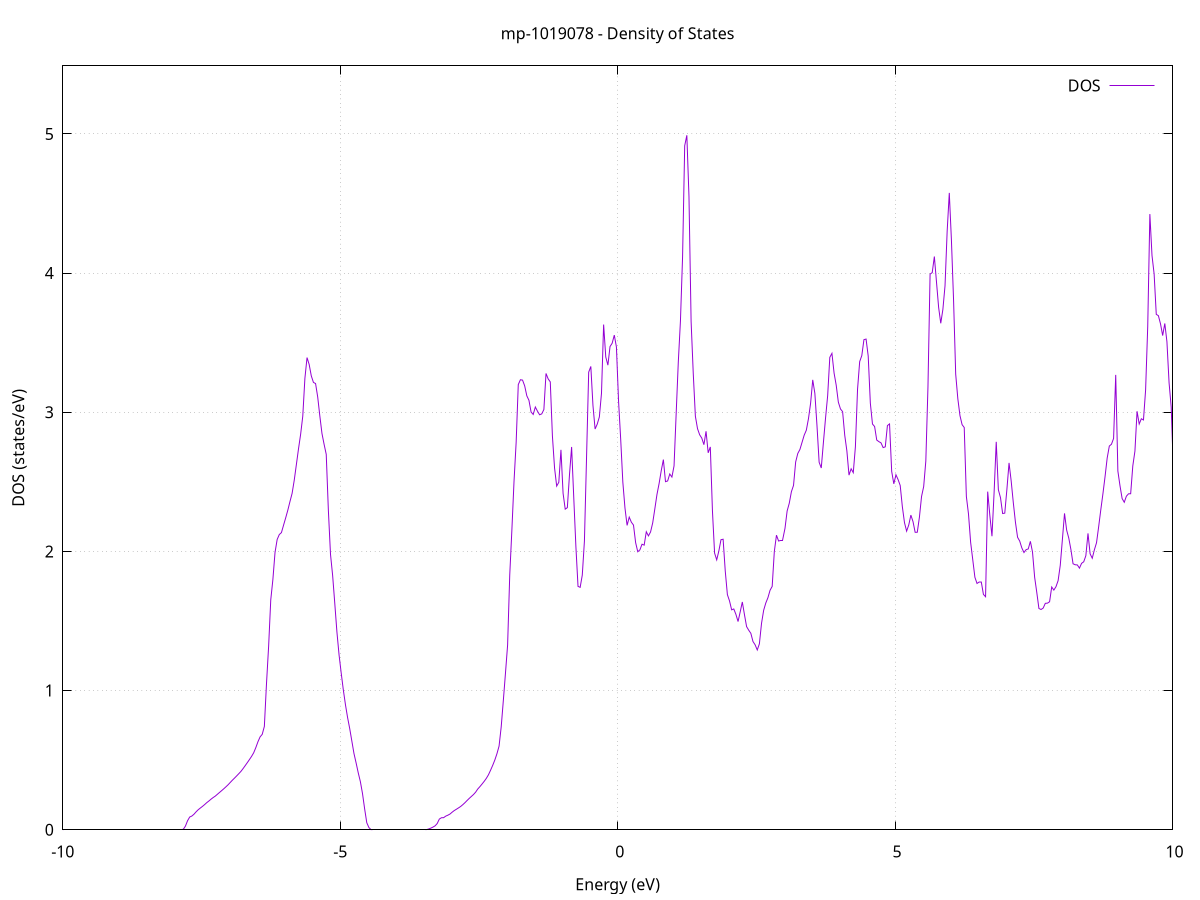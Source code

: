 set title 'mp-1019078 - Density of States'
set xlabel 'Energy (eV)'
set ylabel 'DOS (states/eV)'
set grid
set xrange [-10:10]
set yrange [0:5.489]
set xzeroaxis lt -1
set terminal png size 800,600
set output 'mp-1019078_dos_gnuplot.png'
plot '-' using 1:2 with lines title 'DOS'
-39.016600 0.000000
-38.978100 0.000000
-38.939700 0.000000
-38.901200 0.000000
-38.862800 0.000000
-38.824300 0.000000
-38.785900 0.000000
-38.747400 0.000000
-38.708900 0.000000
-38.670500 0.000000
-38.632000 0.000000
-38.593600 0.000000
-38.555100 0.000000
-38.516700 0.000000
-38.478200 0.000000
-38.439700 0.000000
-38.401300 0.000000
-38.362800 0.000000
-38.324400 0.000000
-38.285900 0.000000
-38.247500 0.000000
-38.209000 0.000000
-38.170600 0.000000
-38.132100 0.000000
-38.093600 0.000000
-38.055200 0.000000
-38.016700 0.000000
-37.978300 0.000000
-37.939800 0.000000
-37.901400 0.000000
-37.862900 0.000000
-37.824400 0.000000
-37.786000 0.000000
-37.747500 0.000000
-37.709100 0.000000
-37.670600 0.000000
-37.632200 0.000000
-37.593700 0.000000
-37.555300 0.000000
-37.516800 0.000000
-37.478300 0.000000
-37.439900 0.000000
-37.401400 0.000000
-37.363000 0.000000
-37.324500 0.000000
-37.286100 0.000000
-37.247600 0.000000
-37.209100 0.000000
-37.170700 0.000000
-37.132200 0.000000
-37.093800 0.000000
-37.055300 0.000000
-37.016900 0.000000
-36.978400 0.000000
-36.940000 0.000000
-36.901500 0.000000
-36.863000 0.000000
-36.824600 0.000000
-36.786100 0.000000
-36.747700 0.000000
-36.709200 0.000000
-36.670800 0.000000
-36.632300 0.000000
-36.593800 0.000000
-36.555400 0.000000
-36.516900 0.000000
-36.478500 0.000000
-36.440000 0.000000
-36.401600 0.000000
-36.363100 0.000000
-36.324700 0.000000
-36.286200 0.000000
-36.247700 0.000000
-36.209300 0.000000
-36.170800 0.000000
-36.132400 0.000000
-36.093900 0.000000
-36.055500 0.000000
-36.017000 0.000000
-35.978500 0.000000
-35.940100 0.000000
-35.901600 0.000000
-35.863200 0.000000
-35.824700 0.000000
-35.786300 0.000000
-35.747800 0.000000
-35.709400 0.000000
-35.670900 0.000000
-35.632400 0.000000
-35.594000 0.000000
-35.555500 0.000000
-35.517100 1.167800
-35.478600 4.631100
-35.440200 15.403800
-35.401700 17.526200
-35.363200 10.369300
-35.324800 12.821000
-35.286300 8.802500
-35.247900 8.371400
-35.209400 8.115100
-35.171000 8.609400
-35.132500 8.762500
-35.094100 10.106700
-35.055600 11.524200
-35.017100 7.815700
-34.978700 10.303500
-34.940200 16.004200
-34.901800 16.980800
-34.863300 22.897100
-34.824900 33.639200
-34.786400 31.473200
-34.747900 0.000000
-34.709500 0.000000
-34.671000 0.000000
-34.632600 0.000000
-34.594100 0.000000
-34.555700 0.000000
-34.517200 0.000000
-34.478800 0.000000
-34.440300 0.000000
-34.401800 0.000000
-34.363400 0.000000
-34.324900 0.000000
-34.286500 0.000000
-34.248000 0.000000
-34.209600 0.000000
-34.171100 0.000000
-34.132600 0.000000
-34.094200 0.000000
-34.055700 0.000000
-34.017300 0.000000
-33.978800 0.000000
-33.940400 0.000000
-33.901900 0.000000
-33.863500 0.000000
-33.825000 0.000000
-33.786500 0.000000
-33.748100 0.000000
-33.709600 0.000000
-33.671200 0.000000
-33.632700 0.000000
-33.594300 0.000000
-33.555800 0.000000
-33.517300 0.000000
-33.478900 0.000000
-33.440400 0.000000
-33.402000 0.000000
-33.363500 0.000000
-33.325100 0.000000
-33.286600 0.000000
-33.248200 0.000000
-33.209700 0.000000
-33.171200 0.000000
-33.132800 0.000000
-33.094300 0.000000
-33.055900 0.000000
-33.017400 0.000000
-32.979000 0.000000
-32.940500 0.000000
-32.902000 0.000000
-32.863600 0.000000
-32.825100 0.000000
-32.786700 0.000000
-32.748200 0.000000
-32.709800 0.000000
-32.671300 0.000000
-32.632900 0.000000
-32.594400 0.000000
-32.555900 0.000000
-32.517500 0.000000
-32.479000 0.000000
-32.440600 0.000000
-32.402100 0.000000
-32.363700 0.000000
-32.325200 0.000000
-32.286700 0.000000
-32.248300 0.000000
-32.209800 0.000000
-32.171400 0.000000
-32.132900 0.000000
-32.094500 0.000000
-32.056000 0.000000
-32.017600 0.000000
-31.979100 0.000000
-31.940600 0.000000
-31.902200 0.000000
-31.863700 0.000000
-31.825300 0.000000
-31.786800 0.000000
-31.748400 0.000000
-31.709900 0.000000
-31.671400 0.000000
-31.633000 0.000000
-31.594500 0.000000
-31.556100 0.000000
-31.517600 0.000000
-31.479200 0.000000
-31.440700 0.000000
-31.402300 0.000000
-31.363800 0.000000
-31.325300 0.000000
-31.286900 0.000000
-31.248400 0.000000
-31.210000 0.000000
-31.171500 0.000000
-31.133100 0.000000
-31.094600 0.000000
-31.056100 0.000000
-31.017700 0.000000
-30.979200 0.000000
-30.940800 0.000000
-30.902300 0.000000
-30.863900 0.000000
-30.825400 0.000000
-30.787000 0.000000
-30.748500 0.000000
-30.710000 0.000000
-30.671600 0.000000
-30.633100 0.000000
-30.594700 0.000000
-30.556200 0.000000
-30.517800 0.000000
-30.479300 0.000000
-30.440800 0.000000
-30.402400 0.000000
-30.363900 0.000000
-30.325500 0.000000
-30.287000 0.000000
-30.248600 0.000000
-30.210100 0.000000
-30.171700 0.000000
-30.133200 0.000000
-30.094700 0.000000
-30.056300 0.000000
-30.017800 0.000000
-29.979400 0.000000
-29.940900 0.000000
-29.902500 0.000000
-29.864000 0.000000
-29.825500 0.000000
-29.787100 0.000000
-29.748600 0.000000
-29.710200 0.000000
-29.671700 0.000000
-29.633300 0.000000
-29.594800 0.000000
-29.556400 0.000000
-29.517900 0.000000
-29.479400 0.000000
-29.441000 0.000000
-29.402500 0.000000
-29.364100 0.000000
-29.325600 0.000000
-29.287200 0.000000
-29.248700 0.000000
-29.210200 0.000000
-29.171800 0.000000
-29.133300 0.000000
-29.094900 0.000000
-29.056400 0.000000
-29.018000 0.000000
-28.979500 0.000000
-28.941100 0.000000
-28.902600 0.000000
-28.864100 0.000000
-28.825700 0.000000
-28.787200 0.000000
-28.748800 0.000000
-28.710300 0.000000
-28.671900 0.000000
-28.633400 0.000000
-28.594900 0.000000
-28.556500 0.000000
-28.518000 0.000000
-28.479600 0.000000
-28.441100 0.000000
-28.402700 0.000000
-28.364200 0.000000
-28.325800 0.000000
-28.287300 0.000000
-28.248800 0.000000
-28.210400 0.000000
-28.171900 0.000000
-28.133500 0.000000
-28.095000 0.000000
-28.056600 0.000000
-28.018100 0.000000
-27.979600 0.000000
-27.941200 0.000000
-27.902700 0.000000
-27.864300 0.000000
-27.825800 0.000000
-27.787400 0.000000
-27.748900 0.000000
-27.710500 0.000000
-27.672000 0.000000
-27.633500 0.000000
-27.595100 0.000000
-27.556600 0.000000
-27.518200 0.000000
-27.479700 0.000000
-27.441300 0.000000
-27.402800 0.000000
-27.364300 0.000000
-27.325900 0.000000
-27.287400 0.000000
-27.249000 0.000000
-27.210500 0.000000
-27.172100 0.000000
-27.133600 0.000000
-27.095200 0.000000
-27.056700 0.000000
-27.018200 0.000000
-26.979800 0.000000
-26.941300 0.000000
-26.902900 0.000000
-26.864400 0.000000
-26.826000 0.000000
-26.787500 0.000000
-26.749000 0.000000
-26.710600 0.000000
-26.672100 0.000000
-26.633700 0.000000
-26.595200 0.000000
-26.556800 0.000000
-26.518300 0.000000
-26.479900 0.000000
-26.441400 0.000000
-26.402900 0.000000
-26.364500 0.000000
-26.326000 0.000000
-26.287600 0.000000
-26.249100 0.000000
-26.210700 0.000000
-26.172200 0.000000
-26.133700 0.000000
-26.095300 0.000000
-26.056800 0.000000
-26.018400 0.000000
-25.979900 0.000000
-25.941500 0.000000
-25.903000 0.000000
-25.864600 0.000000
-25.826100 0.000000
-25.787600 0.000000
-25.749200 0.000000
-25.710700 0.000000
-25.672300 0.000000
-25.633800 0.000000
-25.595400 0.000000
-25.556900 0.000000
-25.518400 0.000000
-25.480000 0.000000
-25.441500 0.000000
-25.403100 0.000000
-25.364600 0.000000
-25.326200 0.000000
-25.287700 0.000000
-25.249300 0.000000
-25.210800 0.000000
-25.172300 0.000000
-25.133900 0.000000
-25.095400 0.000000
-25.057000 0.000000
-25.018500 0.000000
-24.980100 0.000000
-24.941600 0.000000
-24.903100 0.000000
-24.864700 0.000000
-24.826200 0.000000
-24.787800 0.000000
-24.749300 0.000000
-24.710900 0.000000
-24.672400 0.000000
-24.634000 0.000000
-24.595500 0.000000
-24.557000 0.000000
-24.518600 0.000000
-24.480100 0.000000
-24.441700 0.000000
-24.403200 0.000000
-24.364800 0.000000
-24.326300 0.000000
-24.287800 0.000000
-24.249400 0.000000
-24.210900 0.000000
-24.172500 0.000000
-24.134000 0.000000
-24.095600 0.000000
-24.057100 0.000000
-24.018700 0.000000
-23.980200 0.000000
-23.941700 0.000000
-23.903300 0.000000
-23.864800 0.000000
-23.826400 0.000000
-23.787900 0.000000
-23.749500 0.000000
-23.711000 0.000000
-23.672500 0.000000
-23.634100 0.000000
-23.595600 0.000000
-23.557200 0.000000
-23.518700 0.000000
-23.480300 0.000000
-23.441800 0.000000
-23.403400 0.000000
-23.364900 0.000000
-23.326400 0.000000
-23.288000 0.000000
-23.249500 0.000000
-23.211100 0.000000
-23.172600 0.000000
-23.134200 0.000000
-23.095700 0.000000
-23.057200 0.000000
-23.018800 0.000000
-22.980300 0.000000
-22.941900 0.000000
-22.903400 0.000000
-22.865000 0.000000
-22.826500 0.000000
-22.788100 0.000000
-22.749600 0.000000
-22.711100 0.000000
-22.672700 0.000000
-22.634200 0.000000
-22.595800 0.000000
-22.557300 0.000000
-22.518900 0.000000
-22.480400 0.000000
-22.441900 0.000000
-22.403500 0.000000
-22.365000 0.000000
-22.326600 0.000000
-22.288100 0.000000
-22.249700 0.000000
-22.211200 0.000000
-22.172800 0.000000
-22.134300 0.000000
-22.095800 0.000000
-22.057400 0.000000
-22.018900 0.000000
-21.980500 0.000000
-21.942000 0.000000
-21.903600 0.000000
-21.865100 0.000000
-21.826600 0.000000
-21.788200 0.000000
-21.749700 0.000000
-21.711300 0.000000
-21.672800 0.000000
-21.634400 0.000000
-21.595900 0.000000
-21.557500 0.000000
-21.519000 0.000000
-21.480500 0.000000
-21.442100 0.000000
-21.403600 0.000000
-21.365200 0.000000
-21.326700 0.000000
-21.288300 0.000000
-21.249800 0.000000
-21.211300 0.000000
-21.172900 0.000000
-21.134400 0.000000
-21.096000 0.000000
-21.057500 0.000000
-21.019100 0.000000
-20.980600 0.000000
-20.942200 0.000000
-20.903700 0.000000
-20.865200 0.000000
-20.826800 0.000000
-20.788300 0.000000
-20.749900 0.000000
-20.711400 0.000000
-20.673000 0.000000
-20.634500 0.000000
-20.596000 0.000000
-20.557600 0.000000
-20.519100 0.000000
-20.480700 0.000000
-20.442200 0.000000
-20.403800 0.000000
-20.365300 0.000000
-20.326900 0.000000
-20.288400 0.000000
-20.249900 0.000000
-20.211500 0.000000
-20.173000 0.000000
-20.134600 0.000000
-20.096100 0.000000
-20.057700 0.000000
-20.019200 0.000000
-19.980700 0.000000
-19.942300 0.000000
-19.903800 0.000000
-19.865400 0.000000
-19.826900 0.000000
-19.788500 0.000000
-19.750000 0.000000
-19.711600 0.000000
-19.673100 0.000000
-19.634600 0.000000
-19.596200 0.000000
-19.557700 0.000000
-19.519300 0.000000
-19.480800 0.000000
-19.442400 0.000000
-19.403900 0.000000
-19.365400 0.000000
-19.327000 0.000000
-19.288500 0.000000
-19.250100 0.000000
-19.211600 0.000000
-19.173200 0.000000
-19.134700 0.000000
-19.096300 0.000000
-19.057800 0.000000
-19.019300 0.000000
-18.980900 0.000000
-18.942400 0.000000
-18.904000 0.000000
-18.865500 0.000000
-18.827100 0.000000
-18.788600 0.000000
-18.750100 0.000000
-18.711700 0.000000
-18.673200 0.000000
-18.634800 0.000000
-18.596300 0.000000
-18.557900 0.000000
-18.519400 0.000000
-18.481000 0.000000
-18.442500 0.000000
-18.404000 0.000000
-18.365600 0.000000
-18.327100 0.000000
-18.288700 0.000000
-18.250200 0.000000
-18.211800 0.000000
-18.173300 0.000000
-18.134800 0.000000
-18.096400 0.000000
-18.057900 0.000000
-18.019500 0.000000
-17.981000 0.000000
-17.942600 0.000000
-17.904100 0.000000
-17.865700 0.000000
-17.827200 0.000000
-17.788700 0.000000
-17.750300 0.000000
-17.711800 0.000000
-17.673400 0.000000
-17.634900 0.000000
-17.596500 0.000000
-17.558000 0.000000
-17.519500 0.000000
-17.481100 0.000000
-17.442600 0.000000
-17.404200 0.000000
-17.365700 0.000000
-17.327300 0.000000
-17.288800 0.000000
-17.250400 0.000000
-17.211900 0.000000
-17.173400 0.000000
-17.135000 0.000000
-17.096500 0.000000
-17.058100 0.000000
-17.019600 0.000000
-16.981200 0.000000
-16.942700 0.000000
-16.904200 0.000000
-16.865800 0.000000
-16.827300 0.000000
-16.788900 0.000000
-16.750400 0.000000
-16.712000 0.000000
-16.673500 0.000000
-16.635100 0.000000
-16.596600 0.000000
-16.558100 0.000000
-16.519700 0.000000
-16.481200 0.000000
-16.442800 0.000000
-16.404300 0.000000
-16.365900 0.000000
-16.327400 0.000000
-16.288900 0.000000
-16.250500 0.000000
-16.212000 0.000000
-16.173600 0.000000
-16.135100 0.000000
-16.096700 0.000000
-16.058200 0.000000
-16.019800 0.000000
-15.981300 0.000000
-15.942800 0.000000
-15.904400 0.000000
-15.865900 0.000000
-15.827500 0.000000
-15.789000 0.000000
-15.750600 0.000000
-15.712100 0.000000
-15.673700 0.000000
-15.635200 0.000000
-15.596700 0.000000
-15.558300 0.000000
-15.519800 0.000000
-15.481400 0.000000
-15.442900 0.000000
-15.404500 0.000000
-15.366000 0.000000
-15.327500 0.000000
-15.289100 0.000000
-15.250600 0.000000
-15.212200 0.000000
-15.173700 0.000000
-15.135300 0.000000
-15.096800 0.000000
-15.058400 0.000000
-15.019900 0.000000
-14.981400 0.000000
-14.943000 0.000000
-14.904500 0.000000
-14.866100 0.000000
-14.827600 0.000000
-14.789200 0.000000
-14.750700 0.000000
-14.712200 0.000000
-14.673800 0.000000
-14.635300 0.000000
-14.596900 0.000000
-14.558400 0.000000
-14.520000 0.000000
-14.481500 0.000000
-14.443100 0.000000
-14.404600 0.000000
-14.366100 0.000000
-14.327700 0.000000
-14.289200 0.000000
-14.250800 0.000000
-14.212300 0.000000
-14.173900 0.000000
-14.135400 0.000000
-14.096900 0.000000
-14.058500 0.000000
-14.020000 0.000000
-13.981600 0.000000
-13.943100 0.000000
-13.904700 0.000000
-13.866200 0.000000
-13.827800 0.000000
-13.789300 0.000000
-13.750800 0.000000
-13.712400 0.000000
-13.673900 0.000000
-13.635500 0.000000
-13.597000 0.000000
-13.558600 0.000000
-13.520100 0.000000
-13.481600 0.000000
-13.443200 0.000000
-13.404700 0.000000
-13.366300 0.000000
-13.327800 0.000000
-13.289400 0.051400
-13.250900 0.220300
-13.212500 0.285100
-13.174000 0.380400
-13.135500 0.431500
-13.097100 0.497000
-13.058600 0.567700
-13.020200 0.641800
-12.981700 0.707900
-12.943300 0.777600
-12.904800 0.861700
-12.866300 0.951900
-12.827900 1.045300
-12.789400 1.156700
-12.751000 1.274800
-12.712500 1.412300
-12.674100 1.586900
-12.635600 1.834100
-12.597200 2.104900
-12.558700 2.432100
-12.520200 3.014100
-12.481800 3.252800
-12.443300 3.705100
-12.404900 4.001100
-12.366400 4.196100
-12.328000 5.346700
-12.289500 5.562000
-12.251000 5.156700
-12.212600 5.243000
-12.174100 4.925400
-12.135700 4.744600
-12.097200 4.644000
-12.058800 4.580000
-12.020300 4.577100
-11.981900 4.702300
-11.943400 5.183100
-11.904900 5.216900
-11.866500 4.509800
-11.828000 2.136500
-11.789600 0.025900
-11.751100 0.000000
-11.712700 0.000000
-11.674200 0.000000
-11.635700 0.000000
-11.597300 0.000000
-11.558800 0.000000
-11.520400 0.000000
-11.481900 0.000000
-11.443500 0.000000
-11.405000 0.000000
-11.366600 0.000000
-11.328100 0.000000
-11.289600 0.000000
-11.251200 0.000000
-11.212700 0.000000
-11.174300 0.000000
-11.135800 0.000000
-11.097400 0.000000
-11.058900 0.000000
-11.020400 0.000000
-10.982000 0.000000
-10.943500 0.000000
-10.905100 0.000000
-10.866600 0.000000
-10.828200 0.000000
-10.789700 0.000000
-10.751300 0.000000
-10.712800 0.000000
-10.674300 0.000000
-10.635900 0.000000
-10.597400 0.000000
-10.559000 0.000000
-10.520500 0.000000
-10.482100 0.000000
-10.443600 0.000000
-10.405100 0.000000
-10.366700 0.000000
-10.328200 0.000000
-10.289800 0.000000
-10.251300 0.000000
-10.212900 0.000000
-10.174400 0.000000
-10.136000 0.000000
-10.097500 0.000000
-10.059000 0.000000
-10.020600 0.000000
-9.982100 0.000000
-9.943700 0.000000
-9.905200 0.000000
-9.866800 0.000000
-9.828300 0.000000
-9.789800 0.000000
-9.751400 0.000000
-9.712900 0.000000
-9.674500 0.000000
-9.636000 0.000000
-9.597600 0.000000
-9.559100 0.000000
-9.520700 0.000000
-9.482200 0.000000
-9.443700 0.000000
-9.405300 0.000000
-9.366800 0.000000
-9.328400 0.000000
-9.289900 0.000000
-9.251500 0.000000
-9.213000 0.000000
-9.174500 0.000000
-9.136100 0.000000
-9.097600 0.000000
-9.059200 0.000000
-9.020700 0.000000
-8.982300 0.000000
-8.943800 0.000000
-8.905400 0.000000
-8.866900 0.000000
-8.828400 0.000000
-8.790000 0.000000
-8.751500 0.000000
-8.713100 0.000000
-8.674600 0.000000
-8.636200 0.000000
-8.597700 0.000000
-8.559200 0.000000
-8.520800 0.000000
-8.482300 0.000000
-8.443900 0.000000
-8.405400 0.000000
-8.367000 0.000000
-8.328500 0.000000
-8.290100 0.000000
-8.251600 0.000000
-8.213100 0.000000
-8.174700 0.000000
-8.136200 0.000000
-8.097800 0.000000
-8.059300 0.000000
-8.020900 0.000000
-7.982400 0.000000
-7.943900 0.000000
-7.905500 0.000000
-7.867000 0.000000
-7.828600 0.003000
-7.790100 0.026000
-7.751700 0.064700
-7.713200 0.091500
-7.674800 0.098500
-7.636300 0.111500
-7.597800 0.128800
-7.559400 0.144000
-7.520900 0.156300
-7.482500 0.168100
-7.444000 0.181000
-7.405600 0.194800
-7.367100 0.206800
-7.328600 0.219800
-7.290200 0.231600
-7.251700 0.241900
-7.213300 0.255200
-7.174800 0.268400
-7.136400 0.281400
-7.097900 0.294800
-7.059500 0.308800
-7.021000 0.323400
-6.982500 0.339800
-6.944100 0.355900
-6.905600 0.371100
-6.867200 0.386700
-6.828700 0.402800
-6.790300 0.419100
-6.751800 0.439100
-6.713300 0.460500
-6.674900 0.482100
-6.636400 0.504400
-6.598000 0.527200
-6.559500 0.553200
-6.521100 0.590600
-6.482600 0.632700
-6.444200 0.667500
-6.405700 0.685800
-6.367200 0.742700
-6.328800 1.048600
-6.290300 1.318900
-6.251900 1.651900
-6.213400 1.798900
-6.175000 1.992500
-6.136500 2.085800
-6.098000 2.121400
-6.059600 2.135300
-6.021100 2.188800
-5.982700 2.241600
-5.944200 2.296700
-5.905800 2.358300
-5.867300 2.417000
-5.828900 2.511100
-5.790400 2.623700
-5.751900 2.737100
-5.713500 2.842000
-5.675000 2.971500
-5.636600 3.243500
-5.598100 3.393000
-5.559700 3.343600
-5.521200 3.261400
-5.482700 3.214600
-5.444300 3.206400
-5.405800 3.109800
-5.367400 2.973400
-5.328900 2.847600
-5.290500 2.769500
-5.252000 2.697700
-5.213600 2.295900
-5.175100 1.979200
-5.136600 1.827000
-5.098200 1.627300
-5.059700 1.422200
-5.021300 1.258100
-4.982800 1.127800
-4.944400 1.006400
-4.905900 0.899500
-4.867400 0.806900
-4.829000 0.727500
-4.790500 0.637600
-4.752100 0.547900
-4.713600 0.480300
-4.675200 0.409300
-4.636700 0.345700
-4.598300 0.260100
-4.559800 0.150000
-4.521300 0.050700
-4.482900 0.015800
-4.444400 0.000900
-4.406000 0.000000
-4.367500 0.000000
-4.329100 0.000000
-4.290600 0.000000
-4.252100 0.000000
-4.213700 0.000000
-4.175200 0.000000
-4.136800 0.000000
-4.098300 0.000000
-4.059900 0.000000
-4.021400 0.000000
-3.983000 0.000000
-3.944500 0.000000
-3.906000 0.000000
-3.867600 0.000000
-3.829100 0.000000
-3.790700 0.000000
-3.752200 0.000000
-3.713800 0.000000
-3.675300 0.000000
-3.636800 0.000000
-3.598400 0.000000
-3.559900 0.000000
-3.521500 0.000000
-3.483000 0.000000
-3.444600 0.001300
-3.406100 0.005700
-3.367700 0.011800
-3.329200 0.019200
-3.290700 0.028100
-3.252300 0.044800
-3.213800 0.076900
-3.175400 0.086500
-3.136900 0.086900
-3.098500 0.098000
-3.060000 0.104800
-3.021500 0.113100
-2.983100 0.126300
-2.944600 0.138100
-2.906200 0.147500
-2.867700 0.157300
-2.829300 0.167500
-2.790800 0.180400
-2.752400 0.194500
-2.713900 0.210200
-2.675400 0.225300
-2.637000 0.239200
-2.598500 0.253100
-2.560100 0.270000
-2.521600 0.292700
-2.483200 0.309700
-2.444700 0.328300
-2.406200 0.347600
-2.367800 0.368800
-2.329300 0.394300
-2.290900 0.427400
-2.252400 0.462500
-2.214000 0.500800
-2.175500 0.546300
-2.137100 0.601400
-2.098600 0.739100
-2.060100 0.928800
-2.021700 1.125200
-1.983200 1.327600
-1.944800 1.830000
-1.906300 2.153500
-1.867900 2.500700
-1.829400 2.782800
-1.790900 3.198900
-1.752500 3.233700
-1.714000 3.231100
-1.675600 3.189900
-1.637100 3.118300
-1.598700 3.085900
-1.560200 3.001800
-1.521800 2.984200
-1.483300 3.037800
-1.444800 3.007700
-1.406400 2.981900
-1.367900 2.988500
-1.329500 3.019800
-1.291000 3.278900
-1.252600 3.240100
-1.214100 3.218200
-1.175600 2.828800
-1.137200 2.600300
-1.098700 2.469500
-1.060300 2.496900
-1.021800 2.730300
-0.983400 2.417500
-0.944900 2.303900
-0.906500 2.314700
-0.868000 2.550600
-0.829500 2.750600
-0.791100 2.387700
-0.752600 2.035300
-0.714200 1.748800
-0.675700 1.742000
-0.637300 1.830000
-0.598800 2.074800
-0.560300 2.679500
-0.521900 3.288300
-0.483400 3.329400
-0.445000 3.049400
-0.406500 2.879600
-0.368100 2.914700
-0.329600 2.966500
-0.291200 3.136000
-0.252700 3.630400
-0.214200 3.397300
-0.175800 3.338500
-0.137300 3.472300
-0.098900 3.496000
-0.060400 3.554500
-0.022000 3.468900
0.016500 3.079800
0.055000 2.805400
0.093400 2.498400
0.131900 2.312500
0.170300 2.187100
0.208800 2.246500
0.247200 2.210100
0.285700 2.189300
0.324100 2.063300
0.362600 1.997800
0.401100 2.011300
0.439500 2.051800
0.478000 2.045400
0.516400 2.141500
0.554900 2.111600
0.593300 2.140000
0.631800 2.205200
0.670300 2.306300
0.708700 2.409400
0.747200 2.488100
0.785600 2.580000
0.824100 2.659900
0.862500 2.501400
0.901000 2.506400
0.939400 2.556500
0.977900 2.534500
1.016400 2.614300
1.054800 2.991400
1.093300 3.362100
1.131700 3.654500
1.170200 4.116200
1.208600 4.915200
1.247100 4.990300
1.285600 4.549800
1.324000 3.652500
1.362500 3.281400
1.400900 2.971600
1.439400 2.882400
1.477800 2.838400
1.516300 2.814400
1.554700 2.767000
1.593200 2.863600
1.631700 2.708600
1.670100 2.750900
1.708600 2.290800
1.747000 1.988500
1.785500 1.939400
1.823900 2.003200
1.862400 2.084400
1.900900 2.087700
1.939300 1.859800
1.977800 1.689900
2.016200 1.644500
2.054700 1.580500
2.093100 1.586700
2.131600 1.547700
2.170000 1.496200
2.208500 1.564900
2.247000 1.636800
2.285400 1.546100
2.323900 1.460000
2.362300 1.434000
2.400800 1.411500
2.439200 1.352700
2.477700 1.329000
2.516200 1.291900
2.554600 1.336000
2.593100 1.482900
2.631500 1.576900
2.670000 1.629400
2.708400 1.667500
2.746900 1.721000
2.785300 1.748700
2.823800 1.999300
2.862300 2.116800
2.900700 2.074900
2.939200 2.078800
2.977600 2.078800
3.016100 2.165800
3.054500 2.290400
3.093000 2.346200
3.131500 2.429100
3.169900 2.474600
3.208400 2.642900
3.246800 2.704000
3.285300 2.733000
3.323700 2.784200
3.362200 2.835500
3.400600 2.871200
3.439100 2.954000
3.477600 3.065100
3.516000 3.232800
3.554500 3.135900
3.592900 2.902300
3.631400 2.641000
3.669800 2.599500
3.708300 2.782000
3.746800 2.958000
3.785200 3.120000
3.823700 3.394600
3.862100 3.423400
3.900600 3.282000
3.939000 3.194700
3.977500 3.072900
4.015900 3.023900
4.054400 3.004500
4.092900 2.834600
4.131300 2.722400
4.169800 2.548300
4.208200 2.593900
4.246700 2.566100
4.285100 2.752000
4.323600 3.165100
4.362100 3.363800
4.400500 3.407400
4.439000 3.521900
4.477400 3.526000
4.515900 3.403500
4.554300 3.065200
4.592800 2.915600
4.631200 2.897600
4.669700 2.800400
4.708200 2.788900
4.746600 2.780100
4.785100 2.746200
4.823500 2.751600
4.862000 2.904300
4.900400 2.916200
4.938900 2.575200
4.977400 2.485600
5.015800 2.550800
5.054300 2.516500
5.092700 2.473700
5.131200 2.321000
5.169600 2.207000
5.208100 2.145800
5.246500 2.189800
5.285000 2.261200
5.323500 2.213900
5.361900 2.137400
5.400400 2.137900
5.438800 2.246100
5.477300 2.395000
5.515700 2.466500
5.554200 2.649500
5.592700 3.180400
5.631100 3.992800
5.669600 4.003500
5.708000 4.119000
5.746500 3.935900
5.784900 3.753800
5.823400 3.639300
5.861800 3.739100
5.900300 3.908500
5.938800 4.301100
5.977200 4.576200
6.015700 4.236700
6.054100 3.808100
6.092600 3.273900
6.131000 3.097300
6.169500 2.976300
6.208000 2.911000
6.246400 2.890600
6.284900 2.395200
6.323300 2.269100
6.361800 2.065400
6.400200 1.940300
6.438700 1.814200
6.477100 1.769900
6.515600 1.780400
6.554100 1.780200
6.592500 1.691200
6.631000 1.674500
6.669400 2.429900
6.707900 2.259400
6.746300 2.109400
6.784800 2.423700
6.823300 2.787700
6.861700 2.443300
6.900200 2.386000
6.938600 2.272400
6.977100 2.275100
7.015500 2.446300
7.054000 2.636300
7.092400 2.507000
7.130900 2.350800
7.169400 2.209700
7.207800 2.101800
7.246300 2.074400
7.284700 2.025100
7.323200 1.992100
7.361600 2.012700
7.400100 2.018100
7.438600 2.072600
7.477000 1.995600
7.515500 1.814500
7.553900 1.705700
7.592400 1.590200
7.630800 1.582800
7.669300 1.593100
7.707700 1.627200
7.746200 1.628300
7.784700 1.638500
7.823100 1.744500
7.861600 1.722300
7.900000 1.746600
7.938500 1.790300
7.976900 1.899500
8.015400 2.084900
8.053900 2.273500
8.092300 2.153400
8.130800 2.095700
8.169200 2.013300
8.207700 1.911400
8.246100 1.904300
8.284600 1.903000
8.323000 1.880000
8.361500 1.914500
8.400000 1.925600
8.438400 1.969400
8.476900 2.129900
8.515300 1.982900
8.553800 1.951000
8.592200 2.011900
8.630700 2.062400
8.669200 2.177700
8.707600 2.298800
8.746100 2.414400
8.784500 2.538000
8.823000 2.671800
8.861400 2.757200
8.899900 2.770100
8.938300 2.811900
8.976800 3.268500
9.015300 2.578000
9.053700 2.472100
9.092200 2.380000
9.130600 2.353200
9.169100 2.397000
9.207500 2.414100
9.246000 2.414600
9.284500 2.614500
9.322900 2.720700
9.361400 3.007300
9.399800 2.915700
9.438300 2.953300
9.476700 2.944700
9.515200 3.158800
9.553600 3.616400
9.592100 4.424000
9.630600 4.126500
9.669000 3.993300
9.707500 3.703600
9.745900 3.694000
9.784400 3.634400
9.822800 3.551100
9.861300 3.638200
9.899700 3.506800
9.938200 3.212300
9.976700 3.036900
10.015100 2.591900
10.053600 1.946000
10.092000 1.797600
10.130500 1.714400
10.168900 1.524400
10.207400 1.343600
10.245900 1.168900
10.284300 1.168700
10.322800 0.773200
10.361200 0.279700
10.399700 0.116600
10.438100 0.118100
10.476600 0.126600
10.515000 0.150500
10.553500 0.196700
10.592000 0.293900
10.630400 0.377600
10.668900 0.454300
10.707300 0.560400
10.745800 0.620000
10.784200 0.776300
10.822700 1.029800
10.861200 1.109200
10.899600 1.206400
10.938100 1.458300
10.976500 1.818200
11.015000 1.855200
11.053400 1.838100
11.091900 1.874200
11.130300 1.934300
11.168800 2.032800
11.207300 2.136900
11.245700 2.263300
11.284200 2.433300
11.322600 2.726000
11.361100 2.987000
11.399500 3.212400
11.438000 3.491100
11.476500 3.167100
11.514900 3.013800
11.553400 2.950300
11.591800 3.001000
11.630300 2.997100
11.668700 2.955400
11.707200 2.946300
11.745600 2.970600
11.784100 3.010500
11.822600 3.076300
11.861000 3.173700
11.899500 3.229400
11.937900 3.280300
11.976400 3.309100
12.014800 3.208700
12.053300 3.083700
12.091800 2.979400
12.130200 2.889400
12.168700 2.816200
12.207100 2.743900
12.245600 2.696200
12.284000 2.659200
12.322500 2.626000
12.360900 2.595000
12.399400 2.566200
12.437900 2.544600
12.476300 2.531800
12.514800 2.525900
12.553200 2.525200
12.591700 2.526700
12.630100 2.530800
12.668600 2.537000
12.707100 2.555600
12.745500 2.592300
12.784000 2.634900
12.822400 2.686700
12.860900 2.718000
12.899300 2.709600
12.937800 2.682500
12.976200 2.708600
13.014700 2.719100
13.053200 2.773500
13.091600 2.890600
13.130100 2.876500
13.168500 2.833400
13.207000 2.823000
13.245400 2.832600
13.283900 2.850100
13.322400 2.902900
13.360800 2.764900
13.399300 2.655200
13.437700 2.586000
13.476200 2.541500
13.514600 2.444600
13.553100 2.311500
13.591500 2.254000
13.630000 2.267900
13.668500 2.347900
13.706900 2.431200
13.745400 2.229600
13.783800 1.913600
13.822300 1.791400
13.860700 1.830500
13.899200 1.712700
13.937700 1.526500
13.976100 1.279200
14.014600 1.067000
14.053000 0.942800
14.091500 0.786100
14.129900 0.658700
14.168400 0.552800
14.206800 0.541200
14.245300 0.562700
14.283800 0.601900
14.322200 0.654300
14.360700 0.717400
14.399100 0.758600
14.437600 0.795700
14.476000 0.862300
14.514500 0.922500
14.553000 1.019600
14.591400 1.030700
14.629900 1.093500
14.668300 1.190900
14.706800 1.289600
14.745200 1.388800
14.783700 1.474500
14.822100 1.581900
14.860600 1.680700
14.899100 1.765900
14.937500 1.828600
14.976000 1.919800
15.014400 1.991000
15.052900 1.988000
15.091300 1.979600
15.129800 1.918700
15.168300 1.965600
15.206700 2.017600
15.245200 2.073200
15.283600 2.126000
15.322100 2.189600
15.360500 2.388600
15.399000 2.182400
15.437400 2.087700
15.475900 2.010100
15.514400 1.935200
15.552800 1.890400
15.591300 1.851900
15.629700 1.773800
15.668200 1.755100
15.706600 1.741300
15.745100 1.724700
15.783600 1.710200
15.822000 1.701500
15.860500 1.710800
15.898900 1.704500
15.937400 1.676900
15.975800 1.632100
16.014300 1.588000
16.052700 1.553600
16.091200 1.544700
16.129700 1.500300
16.168100 1.487600
16.206600 1.486700
16.245000 1.484700
16.283500 1.470700
16.321900 1.455000
16.360400 1.439900
16.398900 1.406900
16.437300 1.353200
16.475800 1.313500
16.514200 1.314600
16.552700 1.278400
16.591100 1.220200
16.629600 1.208700
16.668000 1.235900
16.706500 1.254300
16.745000 1.289200
16.783400 1.326300
16.821900 1.374400
16.860300 1.440700
16.898800 1.520000
16.937200 1.581700
16.975700 1.642600
17.014200 1.638300
17.052600 1.646900
17.091100 1.673000
17.129500 1.657800
17.168000 1.609100
17.206400 1.603400
17.244900 1.616600
17.283300 1.647600
17.321800 1.688100
17.360300 1.736200
17.398700 1.774700
17.437200 1.810500
17.475600 1.871100
17.514100 1.952300
17.552500 2.058600
17.591000 2.131700
17.629500 2.166300
17.667900 2.130200
17.706400 2.131600
17.744800 2.162700
17.783300 2.202700
17.821700 2.263200
17.860200 2.311800
17.898600 2.441500
17.937100 2.545000
17.975600 2.679600
18.014000 2.917800
18.052500 3.011800
18.090900 2.870200
18.129400 2.499300
18.167800 2.376900
18.206300 2.336100
18.244800 2.481600
18.283200 2.471800
18.321700 2.466900
18.360100 2.336600
18.398600 2.301500
18.437000 2.193200
18.475500 2.108600
18.513900 2.059100
18.552400 2.071400
18.590900 2.307600
18.629300 2.477800
18.667800 2.457800
18.706200 2.363200
18.744700 2.037500
18.783100 1.890500
18.821600 2.105000
18.860100 2.098400
18.898500 2.168600
18.937000 2.176200
18.975400 1.969200
19.013900 1.906400
19.052300 1.937800
19.090800 2.022000
19.129200 2.141700
19.167700 2.192200
19.206200 2.321100
19.244600 2.481100
19.283100 2.528300
19.321500 2.524400
19.360000 2.534900
19.398400 2.438600
19.436900 2.440600
19.475400 2.436300
19.513800 2.447600
19.552300 2.475900
19.590700 2.533300
19.629200 2.569600
19.667600 2.538500
19.706100 2.320200
19.744500 2.155400
19.783000 2.045100
19.821500 2.050500
19.859900 2.196900
19.898400 2.340500
19.936800 2.330500
19.975300 2.130000
20.013700 2.113600
20.052200 2.109900
20.090700 2.138000
20.129100 2.096800
20.167600 2.047000
20.206000 1.998500
20.244500 2.036900
20.282900 2.162700
20.321400 2.491400
20.359800 2.610500
20.398300 2.682400
20.436800 2.558700
20.475200 2.553500
20.513700 2.615000
20.552100 2.695300
20.590600 2.682000
20.629000 2.661600
20.667500 2.602900
20.706000 2.525100
20.744400 2.374800
20.782900 2.332600
20.821300 2.308700
20.859800 2.411200
20.898200 2.368500
20.936700 2.354700
20.975100 2.367100
21.013600 2.434700
21.052100 2.499200
21.090500 2.468200
21.129000 2.399600
21.167400 2.370500
21.205900 2.334100
21.244300 2.437900
21.282800 2.409000
21.321300 2.135800
21.359700 2.015500
21.398200 1.928000
21.436600 1.773700
21.475100 1.615900
21.513500 1.444900
21.552000 1.407200
21.590400 1.445500
21.628900 1.578500
21.667400 1.683500
21.705800 1.710300
21.744300 1.802800
21.782700 1.897600
21.821200 2.069600
21.859600 2.125300
21.898100 2.005800
21.936600 2.039000
21.975000 2.056000
22.013500 2.261600
22.051900 2.299400
22.090400 2.233400
22.128800 2.205800
22.167300 1.986700
22.205700 1.957300
22.244200 2.003100
22.282700 1.988200
22.321100 1.943400
22.359600 1.920500
22.398000 1.914500
22.436500 2.020600
22.474900 2.008600
22.513400 1.971000
22.551900 2.033300
22.590300 2.168800
22.628800 2.221300
22.667200 2.197700
22.705700 2.155800
22.744100 2.146200
22.782600 2.190500
22.821000 2.137500
22.859500 2.116600
22.898000 2.178200
22.936400 2.115400
22.974900 2.077400
23.013300 2.064700
23.051800 2.018700
23.090200 1.998100
23.128700 1.968100
23.167200 1.906500
23.205600 1.812300
23.244100 1.755300
23.282500 1.632200
23.321000 1.552100
23.359400 1.632500
23.397900 1.627500
23.436300 1.652600
23.474800 1.709800
23.513300 1.745400
23.551700 1.828900
23.590200 1.903200
23.628600 1.921800
23.667100 1.918000
23.705500 1.911600
23.744000 1.894600
23.782500 1.905500
23.820900 1.941600
23.859400 1.979000
23.897800 2.002300
23.936300 2.026400
23.974700 1.960200
24.013200 1.957000
24.051600 1.966400
24.090100 2.058200
24.128600 2.175400
24.167000 2.305200
24.205500 2.275000
24.243900 2.174300
24.282400 2.152100
24.320800 2.178200
24.359300 2.192200
24.397800 2.226200
24.436200 2.106300
24.474700 2.004500
24.513100 1.957000
24.551600 1.943100
24.590000 1.928600
24.628500 1.899400
24.666900 1.907000
24.705400 1.986700
24.743900 1.870200
24.782300 1.843200
24.820800 1.832700
24.859200 1.828400
24.897700 1.825500
24.936100 1.873100
24.974600 2.013500
25.013100 1.948300
25.051500 1.920700
25.090000 1.843700
25.128400 1.769500
25.166900 1.734900
25.205300 1.706500
25.243800 1.710000
25.282200 1.747200
25.320700 1.738600
25.359200 1.669200
25.397600 1.634800
25.436100 1.623700
25.474500 1.627600
25.513000 1.629000
25.551400 1.648700
25.589900 1.686300
25.628400 1.747300
25.666800 1.876700
25.705300 1.908400
25.743700 1.883000
25.782200 1.823600
25.820600 1.751300
25.859100 1.715200
25.897500 1.628000
25.936000 1.536700
25.974500 1.499100
26.012900 1.438500
26.051400 1.369000
26.089800 1.275900
26.128300 1.200200
26.166700 1.235000
26.205200 1.113700
26.243700 1.079100
26.282100 1.025900
26.320600 1.009500
26.359000 1.027300
26.397500 1.054600
26.435900 1.080000
26.474400 1.085900
26.512800 1.082500
26.551300 1.102300
26.589800 1.132100
26.628200 1.147400
26.666700 1.153300
26.705100 1.168500
26.743600 1.212700
26.782000 1.276500
26.820500 1.321500
26.859000 1.407600
26.897400 1.498100
26.935900 1.464800
26.974300 1.470300
27.012800 1.465500
27.051200 1.428100
27.089700 1.393500
27.128100 1.363000
27.166600 1.341600
27.205100 1.331300
27.243500 1.325100
27.282000 1.332600
27.320400 1.351400
27.358900 1.376500
27.397300 1.397800
27.435800 1.426300
27.474300 1.452300
27.512700 1.479100
27.551200 1.516800
27.589600 1.524500
27.628100 1.501600
27.666500 1.467900
27.705000 1.417000
27.743400 1.423400
27.781900 1.394500
27.820400 1.318600
27.858800 1.285600
27.897300 1.276800
27.935700 1.321700
27.974200 1.417700
28.012600 1.520700
28.051100 1.628600
28.089600 1.711100
28.128000 1.783600
28.166500 1.859400
28.204900 2.008200
28.243400 2.330600
28.281800 2.538000
28.320300 2.539800
28.358700 2.360000
28.397200 2.282500
28.435700 2.303500
28.474100 2.379100
28.512600 2.363700
28.551000 2.381000
28.589500 2.319900
28.627900 2.218400
28.666400 2.204500
28.704900 2.291700
28.743300 2.400300
28.781800 2.517800
28.820200 2.825100
28.858700 3.029800
28.897100 3.042900
28.935600 3.033800
28.974000 2.999600
29.012500 2.920600
29.051000 2.924900
29.089400 2.911400
29.127900 2.835900
29.166300 2.674900
29.204800 2.453300
29.243200 2.327800
29.281700 2.275600
29.320200 2.240400
29.358600 2.189000
29.397100 2.206200
29.435500 2.313600
29.474000 2.261900
29.512400 2.135200
29.550900 1.962900
29.589300 1.874300
29.627800 1.865900
29.666300 1.899100
29.704700 2.001000
29.743200 2.072000
29.781600 2.072500
29.820100 2.058000
29.858500 2.027700
29.897000 1.981500
29.935500 1.967500
29.973900 2.064600
30.012400 2.130900
30.050800 2.222500
30.089300 2.272600
30.127700 2.331500
30.166200 2.390600
30.204600 2.419900
30.243100 2.425800
30.281600 2.443100
30.320000 2.469000
30.358500 2.489000
30.396900 2.515000
30.435400 2.487000
30.473800 2.410500
30.512300 2.347500
30.550800 2.331700
30.589200 2.403800
30.627700 2.352100
30.666100 2.333000
30.704600 2.167800
30.743000 2.131800
30.781500 2.121500
30.819900 2.156700
30.858400 2.206000
30.896900 2.281100
30.935300 2.164000
30.973800 2.116400
31.012200 1.988400
31.050700 1.976300
31.089100 2.017500
31.127600 1.969900
31.166100 2.020700
31.204500 2.172800
31.243000 2.333400
31.281400 2.487700
31.319900 2.554200
31.358300 2.611000
31.396800 2.653700
31.435200 2.646100
31.473700 2.595100
31.512200 2.516500
31.550600 2.409500
31.589100 2.314700
31.627500 2.239300
31.666000 2.170500
31.704400 2.147200
31.742900 2.261400
31.781400 2.288800
31.819800 2.205200
31.858300 2.135600
31.896700 2.058300
31.935200 1.979200
31.973600 1.892100
32.012100 1.825700
32.050500 1.747500
32.089000 1.683500
32.127500 1.631800
32.165900 1.584300
32.204400 1.533300
32.242800 1.496800
32.281300 1.401900
32.319700 1.196200
32.358200 1.090400
32.396700 1.021000
32.435100 0.913900
32.473600 0.743300
32.512000 0.653000
32.550500 0.576100
32.588900 0.525500
32.627400 0.475600
32.665800 0.421500
32.704300 0.370200
32.742800 0.318500
32.781200 0.272600
32.819700 0.229100
32.858100 0.174300
32.896600 0.103900
32.935000 0.089200
32.973500 0.085300
33.012000 0.081900
33.050400 0.078700
33.088900 0.075900
33.127300 0.073200
33.165800 0.070300
33.204200 0.067600
33.242700 0.064800
33.281100 0.063000
33.319600 0.061200
33.358100 0.059200
33.396500 0.057200
33.435000 0.055200
33.473400 0.053200
33.511900 0.051200
33.550300 0.049300
33.588800 0.047300
33.627300 0.045400
33.665700 0.043500
33.704200 0.041600
33.742600 0.039700
33.781100 0.037800
33.819500 0.036000
33.858000 0.034600
33.896400 0.033400
33.934900 0.032200
33.973400 0.031100
34.011800 0.029900
34.050300 0.028800
34.088700 0.027900
34.127200 0.027300
34.165600 0.027000
34.204100 0.027000
34.242600 0.025300
34.281000 0.020400
34.319500 0.013400
34.357900 0.004500
34.396400 0.000000
34.434800 0.000000
34.473300 0.000000
34.511700 0.000000
34.550200 0.000000
34.588700 0.000000
34.627100 0.000000
34.665600 0.000000
34.704000 0.000000
34.742500 0.000000
34.780900 0.000000
34.819400 0.000000
34.857900 0.000000
34.896300 0.000000
34.934800 0.000000
34.973200 0.000000
35.011700 0.000000
35.050100 0.000000
35.088600 0.000000
35.127000 0.000000
35.165500 0.000000
35.204000 0.000000
35.242400 0.000000
35.280900 0.000000
35.319300 0.000000
35.357800 0.000000
35.396200 0.000000
35.434700 0.000000
35.473100 0.000000
35.511600 0.000000
35.550100 0.000000
35.588500 0.000000
35.627000 0.000000
35.665400 0.000000
35.703900 0.000000
35.742300 0.000000
35.780800 0.000000
35.819300 0.000000
35.857700 0.000000
35.896200 0.000000
35.934600 0.000000
35.973100 0.000000
36.011500 0.000000
36.050000 0.000000
36.088400 0.000000
36.126900 0.000000
36.165400 0.000000
36.203800 0.000000
36.242300 0.000000
36.280700 0.000000
36.319200 0.000000
36.357600 0.000000
36.396100 0.000000
36.434600 0.000000
36.473000 0.000000
36.511500 0.000000
36.549900 0.000000
36.588400 0.000000
36.626800 0.000000
36.665300 0.000000
36.703700 0.000000
36.742200 0.000000
36.780700 0.000000
36.819100 0.000000
36.857600 0.000000
36.896000 0.000000
36.934500 0.000000
36.972900 0.000000
37.011400 0.000000
37.049900 0.000000
37.088300 0.000000
37.126800 0.000000
37.165200 0.000000
37.203700 0.000000
37.242100 0.000000
37.280600 0.000000
37.319000 0.000000
37.357500 0.000000
37.396000 0.000000
37.434400 0.000000
37.472900 0.000000
37.511300 0.000000
37.549800 0.000000
37.588200 0.000000
37.626700 0.000000
37.665200 0.000000
37.703600 0.000000
37.742100 0.000000
37.780500 0.000000
37.819000 0.000000
37.857400 0.000000
37.895900 0.000000
e

